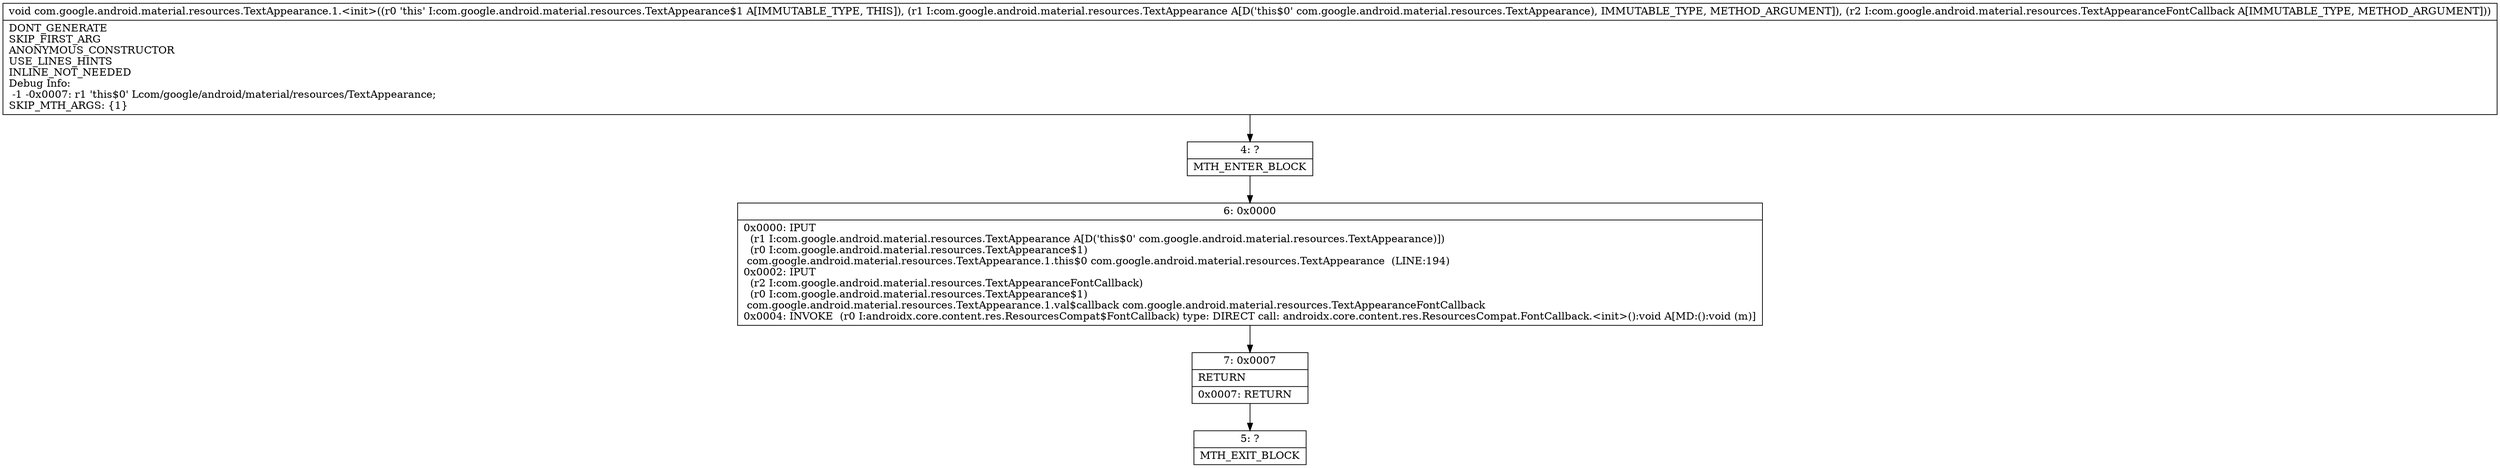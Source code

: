 digraph "CFG forcom.google.android.material.resources.TextAppearance.1.\<init\>(Lcom\/google\/android\/material\/resources\/TextAppearance;Lcom\/google\/android\/material\/resources\/TextAppearanceFontCallback;)V" {
Node_4 [shape=record,label="{4\:\ ?|MTH_ENTER_BLOCK\l}"];
Node_6 [shape=record,label="{6\:\ 0x0000|0x0000: IPUT  \l  (r1 I:com.google.android.material.resources.TextAppearance A[D('this$0' com.google.android.material.resources.TextAppearance)])\l  (r0 I:com.google.android.material.resources.TextAppearance$1)\l com.google.android.material.resources.TextAppearance.1.this$0 com.google.android.material.resources.TextAppearance  (LINE:194)\l0x0002: IPUT  \l  (r2 I:com.google.android.material.resources.TextAppearanceFontCallback)\l  (r0 I:com.google.android.material.resources.TextAppearance$1)\l com.google.android.material.resources.TextAppearance.1.val$callback com.google.android.material.resources.TextAppearanceFontCallback \l0x0004: INVOKE  (r0 I:androidx.core.content.res.ResourcesCompat$FontCallback) type: DIRECT call: androidx.core.content.res.ResourcesCompat.FontCallback.\<init\>():void A[MD:():void (m)]\l}"];
Node_7 [shape=record,label="{7\:\ 0x0007|RETURN\l|0x0007: RETURN   \l}"];
Node_5 [shape=record,label="{5\:\ ?|MTH_EXIT_BLOCK\l}"];
MethodNode[shape=record,label="{void com.google.android.material.resources.TextAppearance.1.\<init\>((r0 'this' I:com.google.android.material.resources.TextAppearance$1 A[IMMUTABLE_TYPE, THIS]), (r1 I:com.google.android.material.resources.TextAppearance A[D('this$0' com.google.android.material.resources.TextAppearance), IMMUTABLE_TYPE, METHOD_ARGUMENT]), (r2 I:com.google.android.material.resources.TextAppearanceFontCallback A[IMMUTABLE_TYPE, METHOD_ARGUMENT]))  | DONT_GENERATE\lSKIP_FIRST_ARG\lANONYMOUS_CONSTRUCTOR\lUSE_LINES_HINTS\lINLINE_NOT_NEEDED\lDebug Info:\l  \-1 \-0x0007: r1 'this$0' Lcom\/google\/android\/material\/resources\/TextAppearance;\lSKIP_MTH_ARGS: \{1\}\l}"];
MethodNode -> Node_4;Node_4 -> Node_6;
Node_6 -> Node_7;
Node_7 -> Node_5;
}

